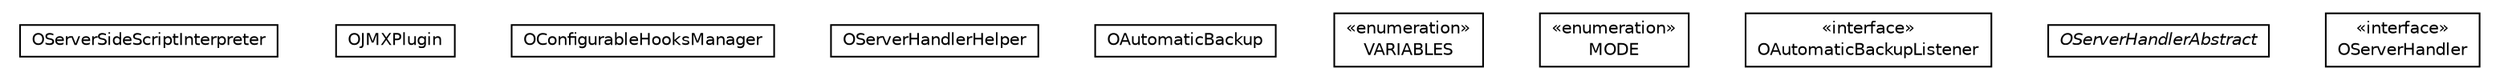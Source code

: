 #!/usr/local/bin/dot
#
# Class diagram 
# Generated by UMLGraph version R5_6-24-gf6e263 (http://www.umlgraph.org/)
#

digraph G {
	edge [fontname="Helvetica",fontsize=10,labelfontname="Helvetica",labelfontsize=10];
	node [fontname="Helvetica",fontsize=10,shape=plaintext];
	nodesep=0.25;
	ranksep=0.5;
	// com.orientechnologies.orient.server.handler.OServerSideScriptInterpreter
	c330758 [label=<<table title="com.orientechnologies.orient.server.handler.OServerSideScriptInterpreter" border="0" cellborder="1" cellspacing="0" cellpadding="2" port="p" href="./OServerSideScriptInterpreter.html">
		<tr><td><table border="0" cellspacing="0" cellpadding="1">
<tr><td align="center" balign="center"> OServerSideScriptInterpreter </td></tr>
		</table></td></tr>
		</table>>, URL="./OServerSideScriptInterpreter.html", fontname="Helvetica", fontcolor="black", fontsize=10.0];
	// com.orientechnologies.orient.server.handler.OJMXPlugin
	c330759 [label=<<table title="com.orientechnologies.orient.server.handler.OJMXPlugin" border="0" cellborder="1" cellspacing="0" cellpadding="2" port="p" href="./OJMXPlugin.html">
		<tr><td><table border="0" cellspacing="0" cellpadding="1">
<tr><td align="center" balign="center"> OJMXPlugin </td></tr>
		</table></td></tr>
		</table>>, URL="./OJMXPlugin.html", fontname="Helvetica", fontcolor="black", fontsize=10.0];
	// com.orientechnologies.orient.server.handler.OConfigurableHooksManager
	c330760 [label=<<table title="com.orientechnologies.orient.server.handler.OConfigurableHooksManager" border="0" cellborder="1" cellspacing="0" cellpadding="2" port="p" href="./OConfigurableHooksManager.html">
		<tr><td><table border="0" cellspacing="0" cellpadding="1">
<tr><td align="center" balign="center"> OConfigurableHooksManager </td></tr>
		</table></td></tr>
		</table>>, URL="./OConfigurableHooksManager.html", fontname="Helvetica", fontcolor="black", fontsize=10.0];
	// com.orientechnologies.orient.server.handler.OServerHandlerHelper
	c330761 [label=<<table title="com.orientechnologies.orient.server.handler.OServerHandlerHelper" border="0" cellborder="1" cellspacing="0" cellpadding="2" port="p" href="./OServerHandlerHelper.html">
		<tr><td><table border="0" cellspacing="0" cellpadding="1">
<tr><td align="center" balign="center"> OServerHandlerHelper </td></tr>
		</table></td></tr>
		</table>>, URL="./OServerHandlerHelper.html", fontname="Helvetica", fontcolor="black", fontsize=10.0];
	// com.orientechnologies.orient.server.handler.OAutomaticBackup
	c330762 [label=<<table title="com.orientechnologies.orient.server.handler.OAutomaticBackup" border="0" cellborder="1" cellspacing="0" cellpadding="2" port="p" href="./OAutomaticBackup.html">
		<tr><td><table border="0" cellspacing="0" cellpadding="1">
<tr><td align="center" balign="center"> OAutomaticBackup </td></tr>
		</table></td></tr>
		</table>>, URL="./OAutomaticBackup.html", fontname="Helvetica", fontcolor="black", fontsize=10.0];
	// com.orientechnologies.orient.server.handler.OAutomaticBackup.VARIABLES
	c330763 [label=<<table title="com.orientechnologies.orient.server.handler.OAutomaticBackup.VARIABLES" border="0" cellborder="1" cellspacing="0" cellpadding="2" port="p" href="./OAutomaticBackup.VARIABLES.html">
		<tr><td><table border="0" cellspacing="0" cellpadding="1">
<tr><td align="center" balign="center"> &#171;enumeration&#187; </td></tr>
<tr><td align="center" balign="center"> VARIABLES </td></tr>
		</table></td></tr>
		</table>>, URL="./OAutomaticBackup.VARIABLES.html", fontname="Helvetica", fontcolor="black", fontsize=10.0];
	// com.orientechnologies.orient.server.handler.OAutomaticBackup.MODE
	c330764 [label=<<table title="com.orientechnologies.orient.server.handler.OAutomaticBackup.MODE" border="0" cellborder="1" cellspacing="0" cellpadding="2" port="p" href="./OAutomaticBackup.MODE.html">
		<tr><td><table border="0" cellspacing="0" cellpadding="1">
<tr><td align="center" balign="center"> &#171;enumeration&#187; </td></tr>
<tr><td align="center" balign="center"> MODE </td></tr>
		</table></td></tr>
		</table>>, URL="./OAutomaticBackup.MODE.html", fontname="Helvetica", fontcolor="black", fontsize=10.0];
	// com.orientechnologies.orient.server.handler.OAutomaticBackup.OAutomaticBackupListener
	c330765 [label=<<table title="com.orientechnologies.orient.server.handler.OAutomaticBackup.OAutomaticBackupListener" border="0" cellborder="1" cellspacing="0" cellpadding="2" port="p" href="./OAutomaticBackup.OAutomaticBackupListener.html">
		<tr><td><table border="0" cellspacing="0" cellpadding="1">
<tr><td align="center" balign="center"> &#171;interface&#187; </td></tr>
<tr><td align="center" balign="center"> OAutomaticBackupListener </td></tr>
		</table></td></tr>
		</table>>, URL="./OAutomaticBackup.OAutomaticBackupListener.html", fontname="Helvetica", fontcolor="black", fontsize=10.0];
	// com.orientechnologies.orient.server.handler.OServerHandlerAbstract
	c330766 [label=<<table title="com.orientechnologies.orient.server.handler.OServerHandlerAbstract" border="0" cellborder="1" cellspacing="0" cellpadding="2" port="p" href="./OServerHandlerAbstract.html">
		<tr><td><table border="0" cellspacing="0" cellpadding="1">
<tr><td align="center" balign="center"><font face="Helvetica-Oblique"> OServerHandlerAbstract </font></td></tr>
		</table></td></tr>
		</table>>, URL="./OServerHandlerAbstract.html", fontname="Helvetica", fontcolor="black", fontsize=10.0];
	// com.orientechnologies.orient.server.handler.OServerHandler
	c330767 [label=<<table title="com.orientechnologies.orient.server.handler.OServerHandler" border="0" cellborder="1" cellspacing="0" cellpadding="2" port="p" href="./OServerHandler.html">
		<tr><td><table border="0" cellspacing="0" cellpadding="1">
<tr><td align="center" balign="center"> &#171;interface&#187; </td></tr>
<tr><td align="center" balign="center"> OServerHandler </td></tr>
		</table></td></tr>
		</table>>, URL="./OServerHandler.html", fontname="Helvetica", fontcolor="black", fontsize=10.0];
}

